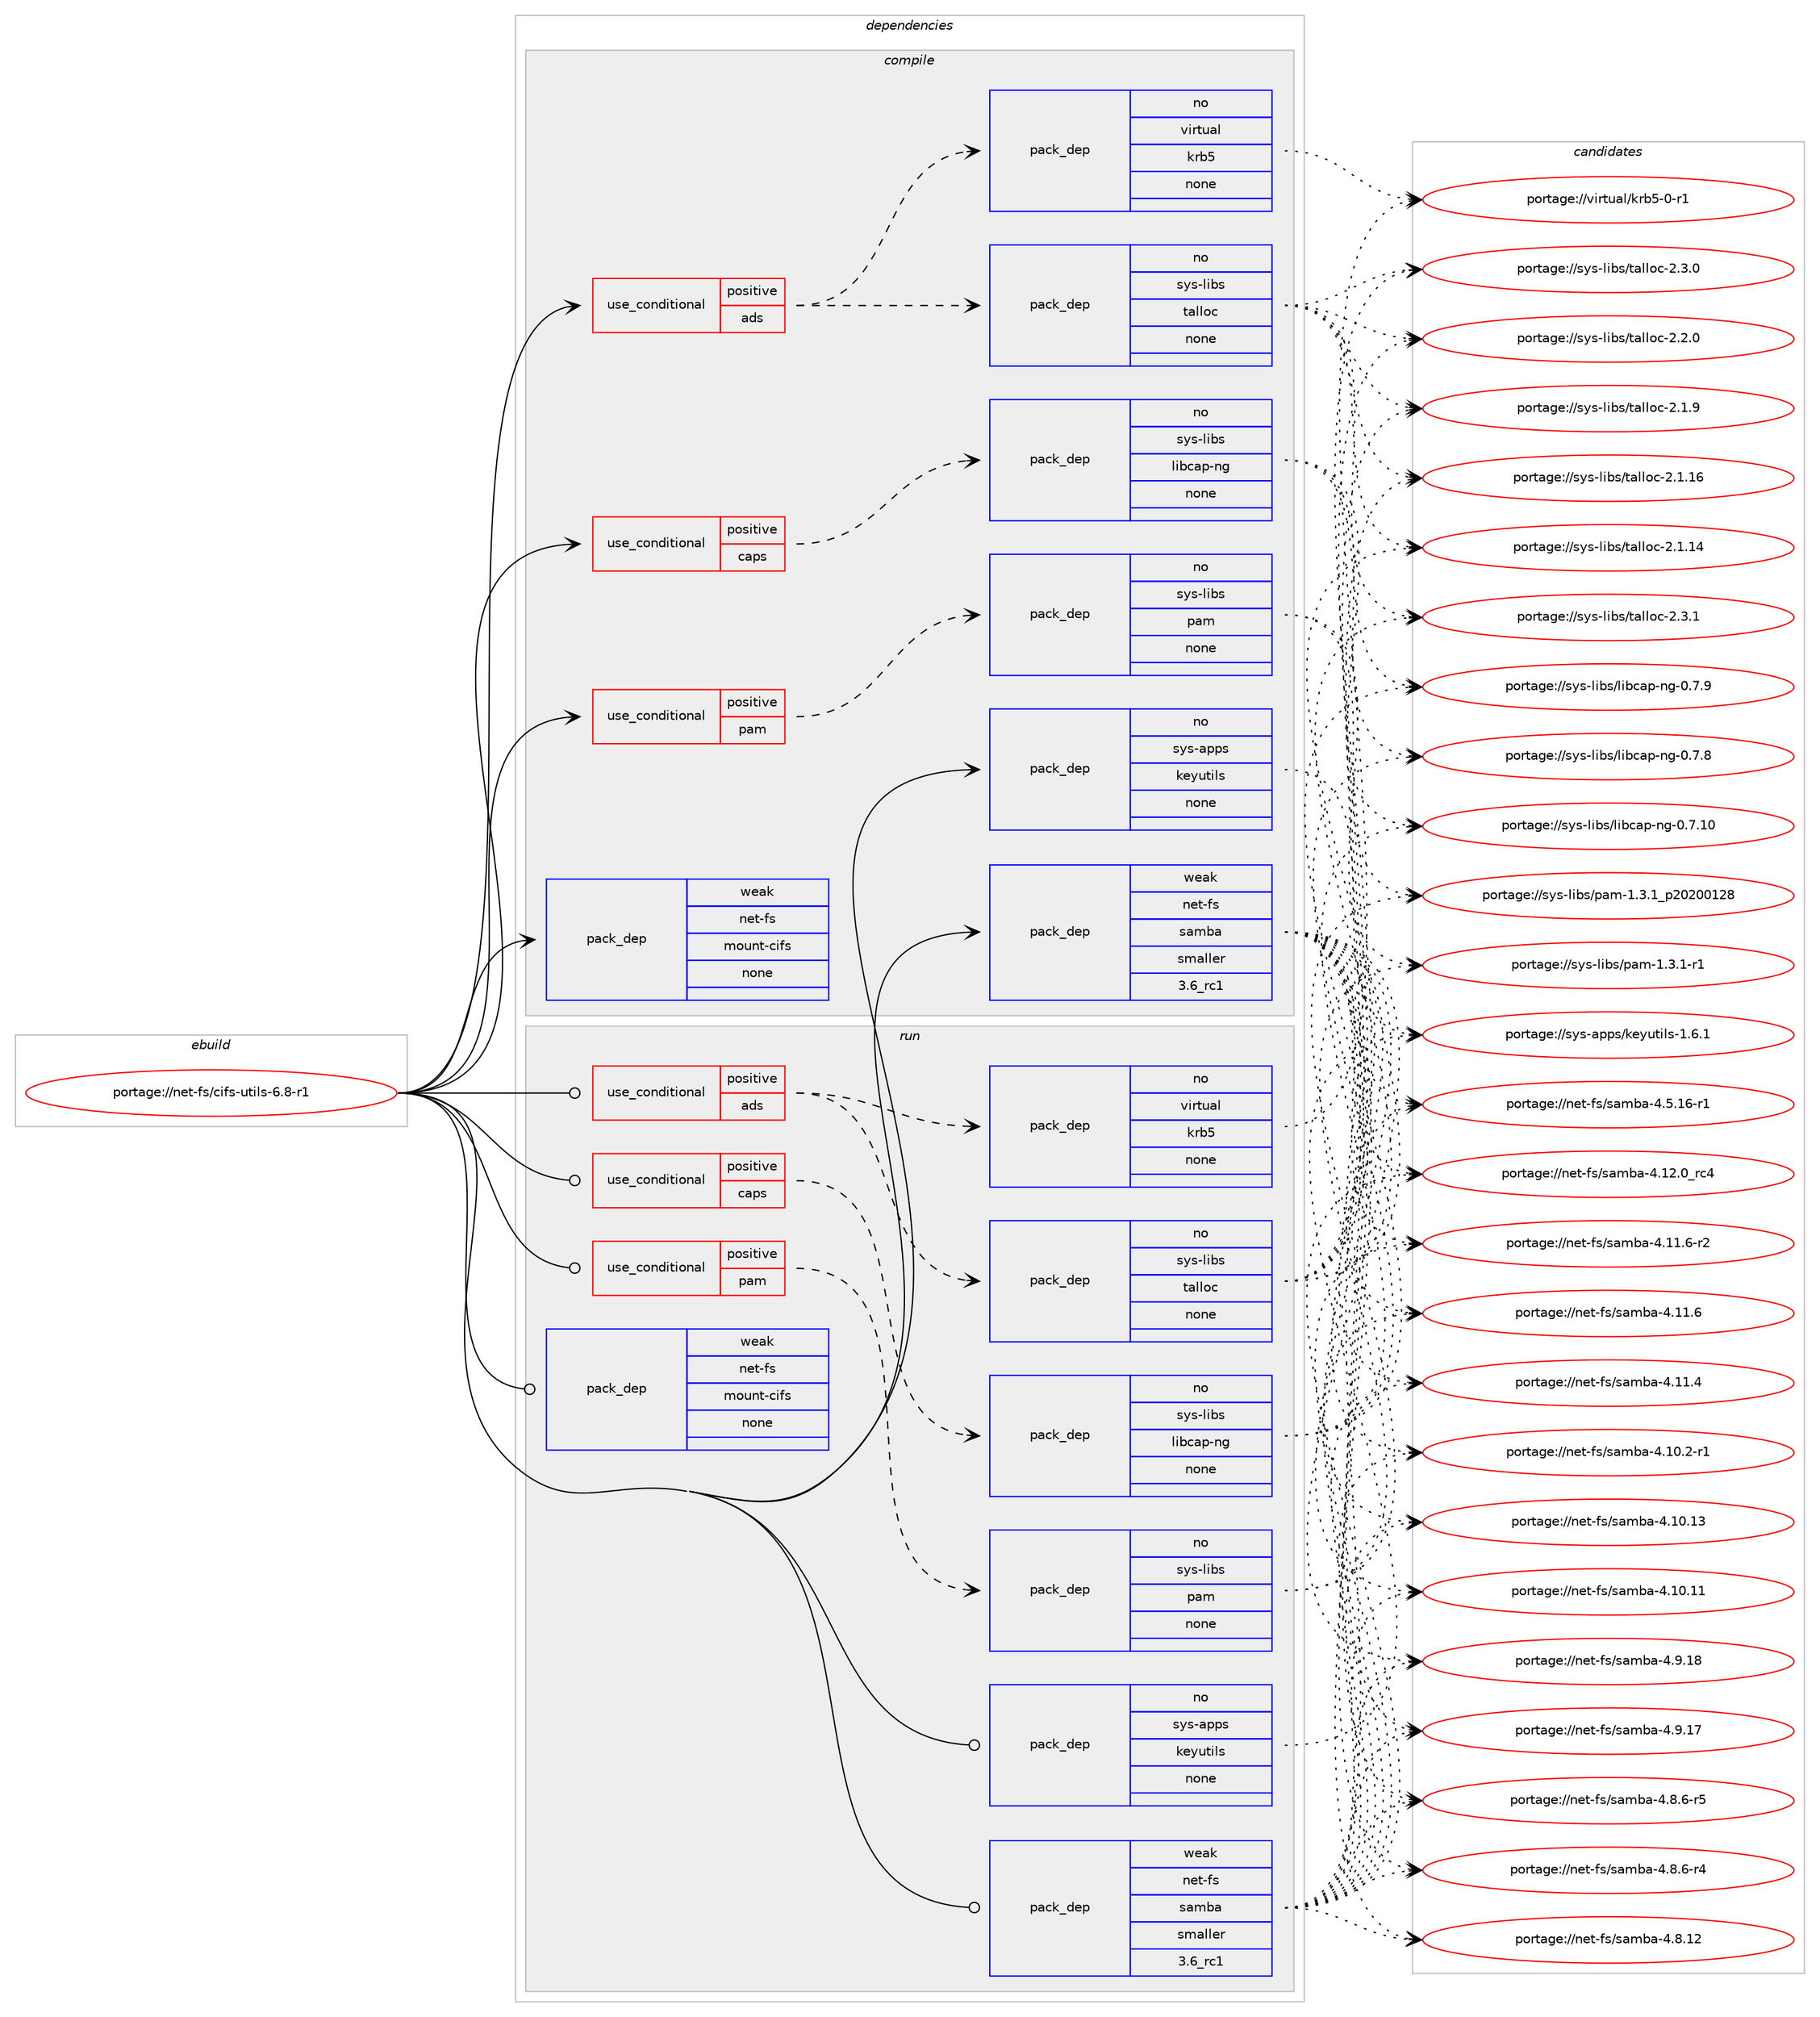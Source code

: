 digraph prolog {

# *************
# Graph options
# *************

newrank=true;
concentrate=true;
compound=true;
graph [rankdir=LR,fontname=Helvetica,fontsize=10,ranksep=1.5];#, ranksep=2.5, nodesep=0.2];
edge  [arrowhead=vee];
node  [fontname=Helvetica,fontsize=10];

# **********
# The ebuild
# **********

subgraph cluster_leftcol {
color=gray;
rank=same;
label=<<i>ebuild</i>>;
id [label="portage://net-fs/cifs-utils-6.8-r1", color=red, width=4, href="../net-fs/cifs-utils-6.8-r1.svg"];
}

# ****************
# The dependencies
# ****************

subgraph cluster_midcol {
color=gray;
label=<<i>dependencies</i>>;
subgraph cluster_compile {
fillcolor="#eeeeee";
style=filled;
label=<<i>compile</i>>;
subgraph cond18755 {
dependency86931 [label=<<TABLE BORDER="0" CELLBORDER="1" CELLSPACING="0" CELLPADDING="4"><TR><TD ROWSPAN="3" CELLPADDING="10">use_conditional</TD></TR><TR><TD>positive</TD></TR><TR><TD>ads</TD></TR></TABLE>>, shape=none, color=red];
subgraph pack66537 {
dependency86932 [label=<<TABLE BORDER="0" CELLBORDER="1" CELLSPACING="0" CELLPADDING="4" WIDTH="220"><TR><TD ROWSPAN="6" CELLPADDING="30">pack_dep</TD></TR><TR><TD WIDTH="110">no</TD></TR><TR><TD>sys-libs</TD></TR><TR><TD>talloc</TD></TR><TR><TD>none</TD></TR><TR><TD></TD></TR></TABLE>>, shape=none, color=blue];
}
dependency86931:e -> dependency86932:w [weight=20,style="dashed",arrowhead="vee"];
subgraph pack66538 {
dependency86933 [label=<<TABLE BORDER="0" CELLBORDER="1" CELLSPACING="0" CELLPADDING="4" WIDTH="220"><TR><TD ROWSPAN="6" CELLPADDING="30">pack_dep</TD></TR><TR><TD WIDTH="110">no</TD></TR><TR><TD>virtual</TD></TR><TR><TD>krb5</TD></TR><TR><TD>none</TD></TR><TR><TD></TD></TR></TABLE>>, shape=none, color=blue];
}
dependency86931:e -> dependency86933:w [weight=20,style="dashed",arrowhead="vee"];
}
id:e -> dependency86931:w [weight=20,style="solid",arrowhead="vee"];
subgraph cond18756 {
dependency86934 [label=<<TABLE BORDER="0" CELLBORDER="1" CELLSPACING="0" CELLPADDING="4"><TR><TD ROWSPAN="3" CELLPADDING="10">use_conditional</TD></TR><TR><TD>positive</TD></TR><TR><TD>caps</TD></TR></TABLE>>, shape=none, color=red];
subgraph pack66539 {
dependency86935 [label=<<TABLE BORDER="0" CELLBORDER="1" CELLSPACING="0" CELLPADDING="4" WIDTH="220"><TR><TD ROWSPAN="6" CELLPADDING="30">pack_dep</TD></TR><TR><TD WIDTH="110">no</TD></TR><TR><TD>sys-libs</TD></TR><TR><TD>libcap-ng</TD></TR><TR><TD>none</TD></TR><TR><TD></TD></TR></TABLE>>, shape=none, color=blue];
}
dependency86934:e -> dependency86935:w [weight=20,style="dashed",arrowhead="vee"];
}
id:e -> dependency86934:w [weight=20,style="solid",arrowhead="vee"];
subgraph cond18757 {
dependency86936 [label=<<TABLE BORDER="0" CELLBORDER="1" CELLSPACING="0" CELLPADDING="4"><TR><TD ROWSPAN="3" CELLPADDING="10">use_conditional</TD></TR><TR><TD>positive</TD></TR><TR><TD>pam</TD></TR></TABLE>>, shape=none, color=red];
subgraph pack66540 {
dependency86937 [label=<<TABLE BORDER="0" CELLBORDER="1" CELLSPACING="0" CELLPADDING="4" WIDTH="220"><TR><TD ROWSPAN="6" CELLPADDING="30">pack_dep</TD></TR><TR><TD WIDTH="110">no</TD></TR><TR><TD>sys-libs</TD></TR><TR><TD>pam</TD></TR><TR><TD>none</TD></TR><TR><TD></TD></TR></TABLE>>, shape=none, color=blue];
}
dependency86936:e -> dependency86937:w [weight=20,style="dashed",arrowhead="vee"];
}
id:e -> dependency86936:w [weight=20,style="solid",arrowhead="vee"];
subgraph pack66541 {
dependency86938 [label=<<TABLE BORDER="0" CELLBORDER="1" CELLSPACING="0" CELLPADDING="4" WIDTH="220"><TR><TD ROWSPAN="6" CELLPADDING="30">pack_dep</TD></TR><TR><TD WIDTH="110">no</TD></TR><TR><TD>sys-apps</TD></TR><TR><TD>keyutils</TD></TR><TR><TD>none</TD></TR><TR><TD></TD></TR></TABLE>>, shape=none, color=blue];
}
id:e -> dependency86938:w [weight=20,style="solid",arrowhead="vee"];
subgraph pack66542 {
dependency86939 [label=<<TABLE BORDER="0" CELLBORDER="1" CELLSPACING="0" CELLPADDING="4" WIDTH="220"><TR><TD ROWSPAN="6" CELLPADDING="30">pack_dep</TD></TR><TR><TD WIDTH="110">weak</TD></TR><TR><TD>net-fs</TD></TR><TR><TD>mount-cifs</TD></TR><TR><TD>none</TD></TR><TR><TD></TD></TR></TABLE>>, shape=none, color=blue];
}
id:e -> dependency86939:w [weight=20,style="solid",arrowhead="vee"];
subgraph pack66543 {
dependency86940 [label=<<TABLE BORDER="0" CELLBORDER="1" CELLSPACING="0" CELLPADDING="4" WIDTH="220"><TR><TD ROWSPAN="6" CELLPADDING="30">pack_dep</TD></TR><TR><TD WIDTH="110">weak</TD></TR><TR><TD>net-fs</TD></TR><TR><TD>samba</TD></TR><TR><TD>smaller</TD></TR><TR><TD>3.6_rc1</TD></TR></TABLE>>, shape=none, color=blue];
}
id:e -> dependency86940:w [weight=20,style="solid",arrowhead="vee"];
}
subgraph cluster_compileandrun {
fillcolor="#eeeeee";
style=filled;
label=<<i>compile and run</i>>;
}
subgraph cluster_run {
fillcolor="#eeeeee";
style=filled;
label=<<i>run</i>>;
subgraph cond18758 {
dependency86941 [label=<<TABLE BORDER="0" CELLBORDER="1" CELLSPACING="0" CELLPADDING="4"><TR><TD ROWSPAN="3" CELLPADDING="10">use_conditional</TD></TR><TR><TD>positive</TD></TR><TR><TD>ads</TD></TR></TABLE>>, shape=none, color=red];
subgraph pack66544 {
dependency86942 [label=<<TABLE BORDER="0" CELLBORDER="1" CELLSPACING="0" CELLPADDING="4" WIDTH="220"><TR><TD ROWSPAN="6" CELLPADDING="30">pack_dep</TD></TR><TR><TD WIDTH="110">no</TD></TR><TR><TD>sys-libs</TD></TR><TR><TD>talloc</TD></TR><TR><TD>none</TD></TR><TR><TD></TD></TR></TABLE>>, shape=none, color=blue];
}
dependency86941:e -> dependency86942:w [weight=20,style="dashed",arrowhead="vee"];
subgraph pack66545 {
dependency86943 [label=<<TABLE BORDER="0" CELLBORDER="1" CELLSPACING="0" CELLPADDING="4" WIDTH="220"><TR><TD ROWSPAN="6" CELLPADDING="30">pack_dep</TD></TR><TR><TD WIDTH="110">no</TD></TR><TR><TD>virtual</TD></TR><TR><TD>krb5</TD></TR><TR><TD>none</TD></TR><TR><TD></TD></TR></TABLE>>, shape=none, color=blue];
}
dependency86941:e -> dependency86943:w [weight=20,style="dashed",arrowhead="vee"];
}
id:e -> dependency86941:w [weight=20,style="solid",arrowhead="odot"];
subgraph cond18759 {
dependency86944 [label=<<TABLE BORDER="0" CELLBORDER="1" CELLSPACING="0" CELLPADDING="4"><TR><TD ROWSPAN="3" CELLPADDING="10">use_conditional</TD></TR><TR><TD>positive</TD></TR><TR><TD>caps</TD></TR></TABLE>>, shape=none, color=red];
subgraph pack66546 {
dependency86945 [label=<<TABLE BORDER="0" CELLBORDER="1" CELLSPACING="0" CELLPADDING="4" WIDTH="220"><TR><TD ROWSPAN="6" CELLPADDING="30">pack_dep</TD></TR><TR><TD WIDTH="110">no</TD></TR><TR><TD>sys-libs</TD></TR><TR><TD>libcap-ng</TD></TR><TR><TD>none</TD></TR><TR><TD></TD></TR></TABLE>>, shape=none, color=blue];
}
dependency86944:e -> dependency86945:w [weight=20,style="dashed",arrowhead="vee"];
}
id:e -> dependency86944:w [weight=20,style="solid",arrowhead="odot"];
subgraph cond18760 {
dependency86946 [label=<<TABLE BORDER="0" CELLBORDER="1" CELLSPACING="0" CELLPADDING="4"><TR><TD ROWSPAN="3" CELLPADDING="10">use_conditional</TD></TR><TR><TD>positive</TD></TR><TR><TD>pam</TD></TR></TABLE>>, shape=none, color=red];
subgraph pack66547 {
dependency86947 [label=<<TABLE BORDER="0" CELLBORDER="1" CELLSPACING="0" CELLPADDING="4" WIDTH="220"><TR><TD ROWSPAN="6" CELLPADDING="30">pack_dep</TD></TR><TR><TD WIDTH="110">no</TD></TR><TR><TD>sys-libs</TD></TR><TR><TD>pam</TD></TR><TR><TD>none</TD></TR><TR><TD></TD></TR></TABLE>>, shape=none, color=blue];
}
dependency86946:e -> dependency86947:w [weight=20,style="dashed",arrowhead="vee"];
}
id:e -> dependency86946:w [weight=20,style="solid",arrowhead="odot"];
subgraph pack66548 {
dependency86948 [label=<<TABLE BORDER="0" CELLBORDER="1" CELLSPACING="0" CELLPADDING="4" WIDTH="220"><TR><TD ROWSPAN="6" CELLPADDING="30">pack_dep</TD></TR><TR><TD WIDTH="110">no</TD></TR><TR><TD>sys-apps</TD></TR><TR><TD>keyutils</TD></TR><TR><TD>none</TD></TR><TR><TD></TD></TR></TABLE>>, shape=none, color=blue];
}
id:e -> dependency86948:w [weight=20,style="solid",arrowhead="odot"];
subgraph pack66549 {
dependency86949 [label=<<TABLE BORDER="0" CELLBORDER="1" CELLSPACING="0" CELLPADDING="4" WIDTH="220"><TR><TD ROWSPAN="6" CELLPADDING="30">pack_dep</TD></TR><TR><TD WIDTH="110">weak</TD></TR><TR><TD>net-fs</TD></TR><TR><TD>mount-cifs</TD></TR><TR><TD>none</TD></TR><TR><TD></TD></TR></TABLE>>, shape=none, color=blue];
}
id:e -> dependency86949:w [weight=20,style="solid",arrowhead="odot"];
subgraph pack66550 {
dependency86950 [label=<<TABLE BORDER="0" CELLBORDER="1" CELLSPACING="0" CELLPADDING="4" WIDTH="220"><TR><TD ROWSPAN="6" CELLPADDING="30">pack_dep</TD></TR><TR><TD WIDTH="110">weak</TD></TR><TR><TD>net-fs</TD></TR><TR><TD>samba</TD></TR><TR><TD>smaller</TD></TR><TR><TD>3.6_rc1</TD></TR></TABLE>>, shape=none, color=blue];
}
id:e -> dependency86950:w [weight=20,style="solid",arrowhead="odot"];
}
}

# **************
# The candidates
# **************

subgraph cluster_choices {
rank=same;
color=gray;
label=<<i>candidates</i>>;

subgraph choice66537 {
color=black;
nodesep=1;
choice1151211154510810598115471169710810811199455046514649 [label="portage://sys-libs/talloc-2.3.1", color=red, width=4,href="../sys-libs/talloc-2.3.1.svg"];
choice1151211154510810598115471169710810811199455046514648 [label="portage://sys-libs/talloc-2.3.0", color=red, width=4,href="../sys-libs/talloc-2.3.0.svg"];
choice1151211154510810598115471169710810811199455046504648 [label="portage://sys-libs/talloc-2.2.0", color=red, width=4,href="../sys-libs/talloc-2.2.0.svg"];
choice1151211154510810598115471169710810811199455046494657 [label="portage://sys-libs/talloc-2.1.9", color=red, width=4,href="../sys-libs/talloc-2.1.9.svg"];
choice115121115451081059811547116971081081119945504649464954 [label="portage://sys-libs/talloc-2.1.16", color=red, width=4,href="../sys-libs/talloc-2.1.16.svg"];
choice115121115451081059811547116971081081119945504649464952 [label="portage://sys-libs/talloc-2.1.14", color=red, width=4,href="../sys-libs/talloc-2.1.14.svg"];
dependency86932:e -> choice1151211154510810598115471169710810811199455046514649:w [style=dotted,weight="100"];
dependency86932:e -> choice1151211154510810598115471169710810811199455046514648:w [style=dotted,weight="100"];
dependency86932:e -> choice1151211154510810598115471169710810811199455046504648:w [style=dotted,weight="100"];
dependency86932:e -> choice1151211154510810598115471169710810811199455046494657:w [style=dotted,weight="100"];
dependency86932:e -> choice115121115451081059811547116971081081119945504649464954:w [style=dotted,weight="100"];
dependency86932:e -> choice115121115451081059811547116971081081119945504649464952:w [style=dotted,weight="100"];
}
subgraph choice66538 {
color=black;
nodesep=1;
choice1181051141161179710847107114985345484511449 [label="portage://virtual/krb5-0-r1", color=red, width=4,href="../virtual/krb5-0-r1.svg"];
dependency86933:e -> choice1181051141161179710847107114985345484511449:w [style=dotted,weight="100"];
}
subgraph choice66539 {
color=black;
nodesep=1;
choice11512111545108105981154710810598999711245110103454846554657 [label="portage://sys-libs/libcap-ng-0.7.9", color=red, width=4,href="../sys-libs/libcap-ng-0.7.9.svg"];
choice11512111545108105981154710810598999711245110103454846554656 [label="portage://sys-libs/libcap-ng-0.7.8", color=red, width=4,href="../sys-libs/libcap-ng-0.7.8.svg"];
choice1151211154510810598115471081059899971124511010345484655464948 [label="portage://sys-libs/libcap-ng-0.7.10", color=red, width=4,href="../sys-libs/libcap-ng-0.7.10.svg"];
dependency86935:e -> choice11512111545108105981154710810598999711245110103454846554657:w [style=dotted,weight="100"];
dependency86935:e -> choice11512111545108105981154710810598999711245110103454846554656:w [style=dotted,weight="100"];
dependency86935:e -> choice1151211154510810598115471081059899971124511010345484655464948:w [style=dotted,weight="100"];
}
subgraph choice66540 {
color=black;
nodesep=1;
choice11512111545108105981154711297109454946514649951125048504848495056 [label="portage://sys-libs/pam-1.3.1_p20200128", color=red, width=4,href="../sys-libs/pam-1.3.1_p20200128.svg"];
choice115121115451081059811547112971094549465146494511449 [label="portage://sys-libs/pam-1.3.1-r1", color=red, width=4,href="../sys-libs/pam-1.3.1-r1.svg"];
dependency86937:e -> choice11512111545108105981154711297109454946514649951125048504848495056:w [style=dotted,weight="100"];
dependency86937:e -> choice115121115451081059811547112971094549465146494511449:w [style=dotted,weight="100"];
}
subgraph choice66541 {
color=black;
nodesep=1;
choice115121115459711211211547107101121117116105108115454946544649 [label="portage://sys-apps/keyutils-1.6.1", color=red, width=4,href="../sys-apps/keyutils-1.6.1.svg"];
dependency86938:e -> choice115121115459711211211547107101121117116105108115454946544649:w [style=dotted,weight="100"];
}
subgraph choice66542 {
color=black;
nodesep=1;
}
subgraph choice66543 {
color=black;
nodesep=1;
choice110101116451021154711597109989745524657464956 [label="portage://net-fs/samba-4.9.18", color=red, width=4,href="../net-fs/samba-4.9.18.svg"];
choice110101116451021154711597109989745524657464955 [label="portage://net-fs/samba-4.9.17", color=red, width=4,href="../net-fs/samba-4.9.17.svg"];
choice11010111645102115471159710998974552465646544511453 [label="portage://net-fs/samba-4.8.6-r5", color=red, width=4,href="../net-fs/samba-4.8.6-r5.svg"];
choice11010111645102115471159710998974552465646544511452 [label="portage://net-fs/samba-4.8.6-r4", color=red, width=4,href="../net-fs/samba-4.8.6-r4.svg"];
choice110101116451021154711597109989745524656464950 [label="portage://net-fs/samba-4.8.12", color=red, width=4,href="../net-fs/samba-4.8.12.svg"];
choice1101011164510211547115971099897455246534649544511449 [label="portage://net-fs/samba-4.5.16-r1", color=red, width=4,href="../net-fs/samba-4.5.16-r1.svg"];
choice110101116451021154711597109989745524649504648951149952 [label="portage://net-fs/samba-4.12.0_rc4", color=red, width=4,href="../net-fs/samba-4.12.0_rc4.svg"];
choice1101011164510211547115971099897455246494946544511450 [label="portage://net-fs/samba-4.11.6-r2", color=red, width=4,href="../net-fs/samba-4.11.6-r2.svg"];
choice110101116451021154711597109989745524649494654 [label="portage://net-fs/samba-4.11.6", color=red, width=4,href="../net-fs/samba-4.11.6.svg"];
choice110101116451021154711597109989745524649494652 [label="portage://net-fs/samba-4.11.4", color=red, width=4,href="../net-fs/samba-4.11.4.svg"];
choice1101011164510211547115971099897455246494846504511449 [label="portage://net-fs/samba-4.10.2-r1", color=red, width=4,href="../net-fs/samba-4.10.2-r1.svg"];
choice11010111645102115471159710998974552464948464951 [label="portage://net-fs/samba-4.10.13", color=red, width=4,href="../net-fs/samba-4.10.13.svg"];
choice11010111645102115471159710998974552464948464949 [label="portage://net-fs/samba-4.10.11", color=red, width=4,href="../net-fs/samba-4.10.11.svg"];
dependency86940:e -> choice110101116451021154711597109989745524657464956:w [style=dotted,weight="100"];
dependency86940:e -> choice110101116451021154711597109989745524657464955:w [style=dotted,weight="100"];
dependency86940:e -> choice11010111645102115471159710998974552465646544511453:w [style=dotted,weight="100"];
dependency86940:e -> choice11010111645102115471159710998974552465646544511452:w [style=dotted,weight="100"];
dependency86940:e -> choice110101116451021154711597109989745524656464950:w [style=dotted,weight="100"];
dependency86940:e -> choice1101011164510211547115971099897455246534649544511449:w [style=dotted,weight="100"];
dependency86940:e -> choice110101116451021154711597109989745524649504648951149952:w [style=dotted,weight="100"];
dependency86940:e -> choice1101011164510211547115971099897455246494946544511450:w [style=dotted,weight="100"];
dependency86940:e -> choice110101116451021154711597109989745524649494654:w [style=dotted,weight="100"];
dependency86940:e -> choice110101116451021154711597109989745524649494652:w [style=dotted,weight="100"];
dependency86940:e -> choice1101011164510211547115971099897455246494846504511449:w [style=dotted,weight="100"];
dependency86940:e -> choice11010111645102115471159710998974552464948464951:w [style=dotted,weight="100"];
dependency86940:e -> choice11010111645102115471159710998974552464948464949:w [style=dotted,weight="100"];
}
subgraph choice66544 {
color=black;
nodesep=1;
choice1151211154510810598115471169710810811199455046514649 [label="portage://sys-libs/talloc-2.3.1", color=red, width=4,href="../sys-libs/talloc-2.3.1.svg"];
choice1151211154510810598115471169710810811199455046514648 [label="portage://sys-libs/talloc-2.3.0", color=red, width=4,href="../sys-libs/talloc-2.3.0.svg"];
choice1151211154510810598115471169710810811199455046504648 [label="portage://sys-libs/talloc-2.2.0", color=red, width=4,href="../sys-libs/talloc-2.2.0.svg"];
choice1151211154510810598115471169710810811199455046494657 [label="portage://sys-libs/talloc-2.1.9", color=red, width=4,href="../sys-libs/talloc-2.1.9.svg"];
choice115121115451081059811547116971081081119945504649464954 [label="portage://sys-libs/talloc-2.1.16", color=red, width=4,href="../sys-libs/talloc-2.1.16.svg"];
choice115121115451081059811547116971081081119945504649464952 [label="portage://sys-libs/talloc-2.1.14", color=red, width=4,href="../sys-libs/talloc-2.1.14.svg"];
dependency86942:e -> choice1151211154510810598115471169710810811199455046514649:w [style=dotted,weight="100"];
dependency86942:e -> choice1151211154510810598115471169710810811199455046514648:w [style=dotted,weight="100"];
dependency86942:e -> choice1151211154510810598115471169710810811199455046504648:w [style=dotted,weight="100"];
dependency86942:e -> choice1151211154510810598115471169710810811199455046494657:w [style=dotted,weight="100"];
dependency86942:e -> choice115121115451081059811547116971081081119945504649464954:w [style=dotted,weight="100"];
dependency86942:e -> choice115121115451081059811547116971081081119945504649464952:w [style=dotted,weight="100"];
}
subgraph choice66545 {
color=black;
nodesep=1;
choice1181051141161179710847107114985345484511449 [label="portage://virtual/krb5-0-r1", color=red, width=4,href="../virtual/krb5-0-r1.svg"];
dependency86943:e -> choice1181051141161179710847107114985345484511449:w [style=dotted,weight="100"];
}
subgraph choice66546 {
color=black;
nodesep=1;
choice11512111545108105981154710810598999711245110103454846554657 [label="portage://sys-libs/libcap-ng-0.7.9", color=red, width=4,href="../sys-libs/libcap-ng-0.7.9.svg"];
choice11512111545108105981154710810598999711245110103454846554656 [label="portage://sys-libs/libcap-ng-0.7.8", color=red, width=4,href="../sys-libs/libcap-ng-0.7.8.svg"];
choice1151211154510810598115471081059899971124511010345484655464948 [label="portage://sys-libs/libcap-ng-0.7.10", color=red, width=4,href="../sys-libs/libcap-ng-0.7.10.svg"];
dependency86945:e -> choice11512111545108105981154710810598999711245110103454846554657:w [style=dotted,weight="100"];
dependency86945:e -> choice11512111545108105981154710810598999711245110103454846554656:w [style=dotted,weight="100"];
dependency86945:e -> choice1151211154510810598115471081059899971124511010345484655464948:w [style=dotted,weight="100"];
}
subgraph choice66547 {
color=black;
nodesep=1;
choice11512111545108105981154711297109454946514649951125048504848495056 [label="portage://sys-libs/pam-1.3.1_p20200128", color=red, width=4,href="../sys-libs/pam-1.3.1_p20200128.svg"];
choice115121115451081059811547112971094549465146494511449 [label="portage://sys-libs/pam-1.3.1-r1", color=red, width=4,href="../sys-libs/pam-1.3.1-r1.svg"];
dependency86947:e -> choice11512111545108105981154711297109454946514649951125048504848495056:w [style=dotted,weight="100"];
dependency86947:e -> choice115121115451081059811547112971094549465146494511449:w [style=dotted,weight="100"];
}
subgraph choice66548 {
color=black;
nodesep=1;
choice115121115459711211211547107101121117116105108115454946544649 [label="portage://sys-apps/keyutils-1.6.1", color=red, width=4,href="../sys-apps/keyutils-1.6.1.svg"];
dependency86948:e -> choice115121115459711211211547107101121117116105108115454946544649:w [style=dotted,weight="100"];
}
subgraph choice66549 {
color=black;
nodesep=1;
}
subgraph choice66550 {
color=black;
nodesep=1;
choice110101116451021154711597109989745524657464956 [label="portage://net-fs/samba-4.9.18", color=red, width=4,href="../net-fs/samba-4.9.18.svg"];
choice110101116451021154711597109989745524657464955 [label="portage://net-fs/samba-4.9.17", color=red, width=4,href="../net-fs/samba-4.9.17.svg"];
choice11010111645102115471159710998974552465646544511453 [label="portage://net-fs/samba-4.8.6-r5", color=red, width=4,href="../net-fs/samba-4.8.6-r5.svg"];
choice11010111645102115471159710998974552465646544511452 [label="portage://net-fs/samba-4.8.6-r4", color=red, width=4,href="../net-fs/samba-4.8.6-r4.svg"];
choice110101116451021154711597109989745524656464950 [label="portage://net-fs/samba-4.8.12", color=red, width=4,href="../net-fs/samba-4.8.12.svg"];
choice1101011164510211547115971099897455246534649544511449 [label="portage://net-fs/samba-4.5.16-r1", color=red, width=4,href="../net-fs/samba-4.5.16-r1.svg"];
choice110101116451021154711597109989745524649504648951149952 [label="portage://net-fs/samba-4.12.0_rc4", color=red, width=4,href="../net-fs/samba-4.12.0_rc4.svg"];
choice1101011164510211547115971099897455246494946544511450 [label="portage://net-fs/samba-4.11.6-r2", color=red, width=4,href="../net-fs/samba-4.11.6-r2.svg"];
choice110101116451021154711597109989745524649494654 [label="portage://net-fs/samba-4.11.6", color=red, width=4,href="../net-fs/samba-4.11.6.svg"];
choice110101116451021154711597109989745524649494652 [label="portage://net-fs/samba-4.11.4", color=red, width=4,href="../net-fs/samba-4.11.4.svg"];
choice1101011164510211547115971099897455246494846504511449 [label="portage://net-fs/samba-4.10.2-r1", color=red, width=4,href="../net-fs/samba-4.10.2-r1.svg"];
choice11010111645102115471159710998974552464948464951 [label="portage://net-fs/samba-4.10.13", color=red, width=4,href="../net-fs/samba-4.10.13.svg"];
choice11010111645102115471159710998974552464948464949 [label="portage://net-fs/samba-4.10.11", color=red, width=4,href="../net-fs/samba-4.10.11.svg"];
dependency86950:e -> choice110101116451021154711597109989745524657464956:w [style=dotted,weight="100"];
dependency86950:e -> choice110101116451021154711597109989745524657464955:w [style=dotted,weight="100"];
dependency86950:e -> choice11010111645102115471159710998974552465646544511453:w [style=dotted,weight="100"];
dependency86950:e -> choice11010111645102115471159710998974552465646544511452:w [style=dotted,weight="100"];
dependency86950:e -> choice110101116451021154711597109989745524656464950:w [style=dotted,weight="100"];
dependency86950:e -> choice1101011164510211547115971099897455246534649544511449:w [style=dotted,weight="100"];
dependency86950:e -> choice110101116451021154711597109989745524649504648951149952:w [style=dotted,weight="100"];
dependency86950:e -> choice1101011164510211547115971099897455246494946544511450:w [style=dotted,weight="100"];
dependency86950:e -> choice110101116451021154711597109989745524649494654:w [style=dotted,weight="100"];
dependency86950:e -> choice110101116451021154711597109989745524649494652:w [style=dotted,weight="100"];
dependency86950:e -> choice1101011164510211547115971099897455246494846504511449:w [style=dotted,weight="100"];
dependency86950:e -> choice11010111645102115471159710998974552464948464951:w [style=dotted,weight="100"];
dependency86950:e -> choice11010111645102115471159710998974552464948464949:w [style=dotted,weight="100"];
}
}

}
